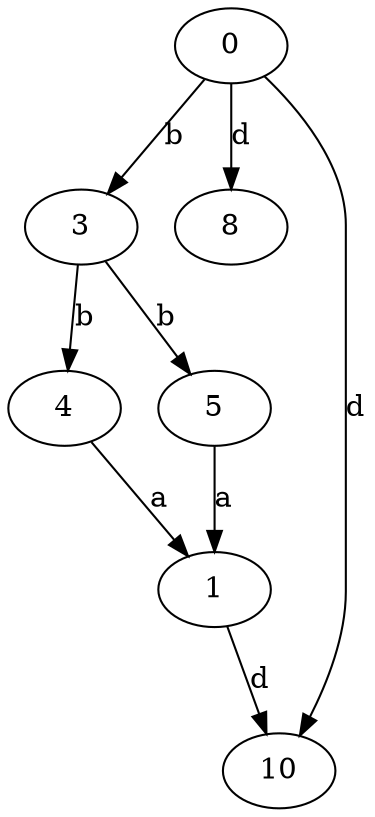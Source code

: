 strict digraph  {
1;
3;
0;
4;
5;
8;
10;
1 -> 10  [label=d];
3 -> 4  [label=b];
3 -> 5  [label=b];
0 -> 3  [label=b];
0 -> 8  [label=d];
0 -> 10  [label=d];
4 -> 1  [label=a];
5 -> 1  [label=a];
}
